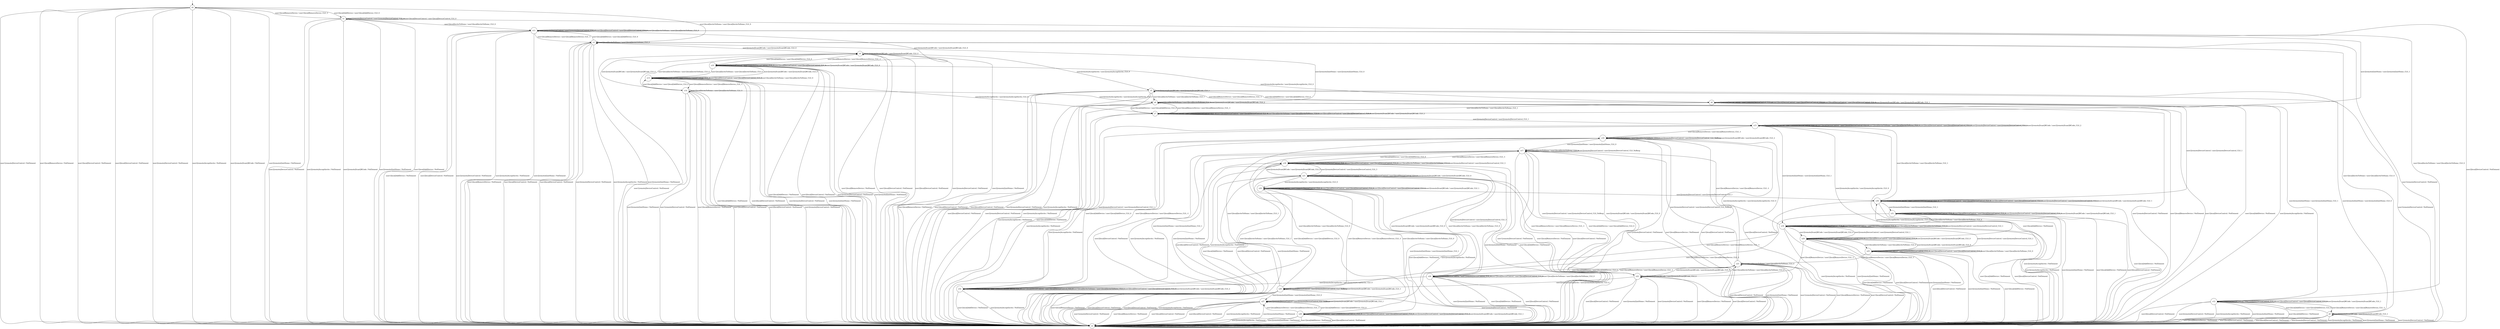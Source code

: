 digraph g {

	s0 [shape="circle" label="s0"];
	s1 [shape="circle" label="s1"];
	s2 [shape="circle" label="s2"];
	s3 [shape="circle" label="s3"];
	s4 [shape="circle" label="s4"];
	s5 [shape="circle" label="s5"];
	s6 [shape="circle" label="s6"];
	s7 [shape="circle" label="s7"];
	s8 [shape="circle" label="s8"];
	s9 [shape="circle" label="s9"];
	s10 [shape="circle" label="s10"];
	s11 [shape="circle" label="s11"];
	s12 [shape="circle" label="s12"];
	s13 [shape="circle" label="s13"];
	s14 [shape="circle" label="s14"];
	s15 [shape="circle" label="s15"];
	s16 [shape="circle" label="s16"];
	s17 [shape="circle" label="s17"];
	s18 [shape="circle" label="s18"];
	s19 [shape="circle" label="s19"];
	s20 [shape="circle" label="s20"];
	s21 [shape="circle" label="s21"];
	s22 [shape="circle" label="s22"];
	s23 [shape="circle" label="s23"];
	s24 [shape="circle" label="s24"];
	s25 [shape="circle" label="s25"];
	s26 [shape="circle" label="s26"];
	s27 [shape="circle" label="s27"];
	s28 [shape="circle" label="s28"];
	s29 [shape="circle" label="s29"];
	s30 [shape="circle" label="s30"];
	s31 [shape="circle" label="s31"];
	s32 [shape="circle" label="s32"];
	s0 -> s2 [label="user1|remote|DeviceControl / NoElement"];
	s0 -> s1 [label="user1|local|AddDevice / user1|local|AddDevice_CLS_0"];
	s0 -> s2 [label="user1|local|RemoveDevice / NoElement"];
	s0 -> s2 [label="user1|local|DeviceControl / NoElement"];
	s0 -> s3 [label="user1|local|InviteToHome / user1|local|InviteToHome_CLS_0"];
	s0 -> s2 [label="user2|local|DeviceControl / NoElement"];
	s0 -> s2 [label="user2|remote|DeviceControl / NoElement"];
	s0 -> s2 [label="user2|remote|AcceptInvite / NoElement"];
	s0 -> s2 [label="user2|remote|ScanQRCode / NoElement"];
	s0 -> s2 [label="user2|remote|QuitHome / NoElement"];
	s1 -> s1 [label="user1|remote|DeviceControl / user1|remote|DeviceControl_CLS_-1"];
	s1 -> s2 [label="user1|local|AddDevice / NoElement"];
	s1 -> s0 [label="user1|local|RemoveDevice / user1|local|RemoveDevice_CLS_-1"];
	s1 -> s1 [label="user1|local|DeviceControl / user1|local|DeviceControl_CLS_0"];
	s1 -> s11 [label="user1|local|InviteToHome / user1|local|InviteToHome_CLS_0"];
	s1 -> s2 [label="user2|local|DeviceControl / NoElement"];
	s1 -> s2 [label="user2|remote|DeviceControl / NoElement"];
	s1 -> s2 [label="user2|remote|AcceptInvite / NoElement"];
	s1 -> s2 [label="user2|remote|ScanQRCode / NoElement"];
	s1 -> s2 [label="user2|remote|QuitHome / NoElement"];
	s2 -> s2 [label="user1|remote|DeviceControl / NoElement"];
	s2 -> s2 [label="user1|local|AddDevice / NoElement"];
	s2 -> s2 [label="user1|local|RemoveDevice / NoElement"];
	s2 -> s2 [label="user1|local|DeviceControl / NoElement"];
	s2 -> s2 [label="user1|local|InviteToHome / NoElement"];
	s2 -> s2 [label="user2|local|DeviceControl / NoElement"];
	s2 -> s2 [label="user2|remote|DeviceControl / NoElement"];
	s2 -> s2 [label="user2|remote|AcceptInvite / NoElement"];
	s2 -> s2 [label="user2|remote|ScanQRCode / NoElement"];
	s2 -> s2 [label="user2|remote|QuitHome / NoElement"];
	s3 -> s2 [label="user1|remote|DeviceControl / NoElement"];
	s3 -> s11 [label="user1|local|AddDevice / user1|local|AddDevice_CLS_0"];
	s3 -> s2 [label="user1|local|RemoveDevice / NoElement"];
	s3 -> s2 [label="user1|local|DeviceControl / NoElement"];
	s3 -> s3 [label="user1|local|InviteToHome / user1|local|InviteToHome_CLS_0"];
	s3 -> s2 [label="user2|local|DeviceControl / NoElement"];
	s3 -> s2 [label="user2|remote|DeviceControl / NoElement"];
	s3 -> s2 [label="user2|remote|AcceptInvite / NoElement"];
	s3 -> s4 [label="user2|remote|ScanQRCode / user2|remote|ScanQRCode_CLS_0"];
	s3 -> s2 [label="user2|remote|QuitHome / NoElement"];
	s4 -> s2 [label="user1|remote|DeviceControl / NoElement"];
	s4 -> s10 [label="user1|local|AddDevice / user1|local|AddDevice_CLS_0"];
	s4 -> s2 [label="user1|local|RemoveDevice / NoElement"];
	s4 -> s2 [label="user1|local|DeviceControl / NoElement"];
	s4 -> s14 [label="user1|local|InviteToHome / user1|local|InviteToHome_CLS_0"];
	s4 -> s2 [label="user2|local|DeviceControl / NoElement"];
	s4 -> s2 [label="user2|remote|DeviceControl / NoElement"];
	s4 -> s5 [label="user2|remote|AcceptInvite / user2|remote|AcceptInvite_CLS_0"];
	s4 -> s4 [label="user2|remote|ScanQRCode / user2|remote|ScanQRCode_CLS_0"];
	s4 -> s2 [label="user2|remote|QuitHome / NoElement"];
	s5 -> s2 [label="user1|remote|DeviceControl / NoElement"];
	s5 -> s8 [label="user1|local|AddDevice / user1|local|AddDevice_CLS_0"];
	s5 -> s2 [label="user1|local|RemoveDevice / NoElement"];
	s5 -> s2 [label="user1|local|DeviceControl / NoElement"];
	s5 -> s6 [label="user1|local|InviteToHome / user1|local|InviteToHome_CLS_1"];
	s5 -> s2 [label="user2|local|DeviceControl / NoElement"];
	s5 -> s2 [label="user2|remote|DeviceControl / NoElement"];
	s5 -> s2 [label="user2|remote|AcceptInvite / NoElement"];
	s5 -> s5 [label="user2|remote|ScanQRCode / user2|remote|ScanQRCode_CLS_1"];
	s5 -> s9 [label="user2|remote|QuitHome / user2|remote|QuitHome_CLS_0"];
	s6 -> s2 [label="user1|remote|DeviceControl / NoElement"];
	s6 -> s7 [label="user1|local|AddDevice / user1|local|AddDevice_CLS_0"];
	s6 -> s2 [label="user1|local|RemoveDevice / NoElement"];
	s6 -> s2 [label="user1|local|DeviceControl / NoElement"];
	s6 -> s6 [label="user1|local|InviteToHome / user1|local|InviteToHome_CLS_1"];
	s6 -> s2 [label="user2|local|DeviceControl / NoElement"];
	s6 -> s2 [label="user2|remote|DeviceControl / NoElement"];
	s6 -> s2 [label="user2|remote|AcceptInvite / NoElement"];
	s6 -> s6 [label="user2|remote|ScanQRCode / user2|remote|ScanQRCode_CLS_2"];
	s6 -> s3 [label="user2|remote|QuitHome / user2|remote|QuitHome_CLS_0"];
	s7 -> s7 [label="user1|remote|DeviceControl / user1|remote|DeviceControl_CLS_-1"];
	s7 -> s2 [label="user1|local|AddDevice / NoElement"];
	s7 -> s6 [label="user1|local|RemoveDevice / user1|local|RemoveDevice_CLS_-1"];
	s7 -> s7 [label="user1|local|DeviceControl / user1|local|DeviceControl_CLS_0"];
	s7 -> s7 [label="user1|local|InviteToHome / user1|local|InviteToHome_CLS_1"];
	s7 -> s7 [label="user2|local|DeviceControl / user2|local|DeviceControl_CLS_0"];
	s7 -> s15 [label="user2|remote|DeviceControl / user2|remote|DeviceControl_CLS_1"];
	s7 -> s2 [label="user2|remote|AcceptInvite / NoElement"];
	s7 -> s7 [label="user2|remote|ScanQRCode / user2|remote|ScanQRCode_CLS_2"];
	s7 -> s11 [label="user2|remote|QuitHome / user2|remote|QuitHome_CLS_1"];
	s8 -> s8 [label="user1|remote|DeviceControl / user1|remote|DeviceControl_CLS_-1"];
	s8 -> s2 [label="user1|local|AddDevice / NoElement"];
	s8 -> s5 [label="user1|local|RemoveDevice / user1|local|RemoveDevice_CLS_-1"];
	s8 -> s8 [label="user1|local|DeviceControl / user1|local|DeviceControl_CLS_0"];
	s8 -> s7 [label="user1|local|InviteToHome / user1|local|InviteToHome_CLS_1"];
	s8 -> s8 [label="user2|local|DeviceControl / user2|local|DeviceControl_CLS_0"];
	s8 -> s30 [label="user2|remote|DeviceControl / user2|remote|DeviceControl_CLS_1"];
	s8 -> s2 [label="user2|remote|AcceptInvite / NoElement"];
	s8 -> s8 [label="user2|remote|ScanQRCode / user2|remote|ScanQRCode_CLS_1"];
	s8 -> s12 [label="user2|remote|QuitHome / user2|remote|QuitHome_CLS_1"];
	s9 -> s2 [label="user1|remote|DeviceControl / NoElement"];
	s9 -> s12 [label="user1|local|AddDevice / user1|local|AddDevice_CLS_0"];
	s9 -> s2 [label="user1|local|RemoveDevice / NoElement"];
	s9 -> s2 [label="user1|local|DeviceControl / NoElement"];
	s9 -> s3 [label="user1|local|InviteToHome / user1|local|InviteToHome_CLS_0"];
	s9 -> s2 [label="user2|local|DeviceControl / NoElement"];
	s9 -> s2 [label="user2|remote|DeviceControl / NoElement"];
	s9 -> s2 [label="user2|remote|AcceptInvite / NoElement"];
	s9 -> s9 [label="user2|remote|ScanQRCode / user2|remote|ScanQRCode_CLS_1"];
	s9 -> s2 [label="user2|remote|QuitHome / NoElement"];
	s10 -> s10 [label="user1|remote|DeviceControl / user1|remote|DeviceControl_CLS_-1"];
	s10 -> s2 [label="user1|local|AddDevice / NoElement"];
	s10 -> s4 [label="user1|local|RemoveDevice / user1|local|RemoveDevice_CLS_-1"];
	s10 -> s10 [label="user1|local|DeviceControl / user1|local|DeviceControl_CLS_0"];
	s10 -> s13 [label="user1|local|InviteToHome / user1|local|InviteToHome_CLS_0"];
	s10 -> s2 [label="user2|local|DeviceControl / NoElement"];
	s10 -> s2 [label="user2|remote|DeviceControl / NoElement"];
	s10 -> s8 [label="user2|remote|AcceptInvite / user2|remote|AcceptInvite_CLS_0"];
	s10 -> s10 [label="user2|remote|ScanQRCode / user2|remote|ScanQRCode_CLS_0"];
	s10 -> s2 [label="user2|remote|QuitHome / NoElement"];
	s11 -> s11 [label="user1|remote|DeviceControl / user1|remote|DeviceControl_CLS_-1"];
	s11 -> s2 [label="user1|local|AddDevice / NoElement"];
	s11 -> s3 [label="user1|local|RemoveDevice / user1|local|RemoveDevice_CLS_-1"];
	s11 -> s11 [label="user1|local|DeviceControl / user1|local|DeviceControl_CLS_0"];
	s11 -> s11 [label="user1|local|InviteToHome / user1|local|InviteToHome_CLS_0"];
	s11 -> s2 [label="user2|local|DeviceControl / NoElement"];
	s11 -> s2 [label="user2|remote|DeviceControl / NoElement"];
	s11 -> s2 [label="user2|remote|AcceptInvite / NoElement"];
	s11 -> s10 [label="user2|remote|ScanQRCode / user2|remote|ScanQRCode_CLS_0"];
	s11 -> s2 [label="user2|remote|QuitHome / NoElement"];
	s12 -> s12 [label="user1|remote|DeviceControl / user1|remote|DeviceControl_CLS_-1"];
	s12 -> s2 [label="user1|local|AddDevice / NoElement"];
	s12 -> s9 [label="user1|local|RemoveDevice / user1|local|RemoveDevice_CLS_-1"];
	s12 -> s12 [label="user1|local|DeviceControl / user1|local|DeviceControl_CLS_0"];
	s12 -> s11 [label="user1|local|InviteToHome / user1|local|InviteToHome_CLS_0"];
	s12 -> s2 [label="user2|local|DeviceControl / NoElement"];
	s12 -> s2 [label="user2|remote|DeviceControl / NoElement"];
	s12 -> s2 [label="user2|remote|AcceptInvite / NoElement"];
	s12 -> s12 [label="user2|remote|ScanQRCode / user2|remote|ScanQRCode_CLS_1"];
	s12 -> s2 [label="user2|remote|QuitHome / NoElement"];
	s13 -> s13 [label="user1|remote|DeviceControl / user1|remote|DeviceControl_CLS_-1"];
	s13 -> s2 [label="user1|local|AddDevice / NoElement"];
	s13 -> s14 [label="user1|local|RemoveDevice / user1|local|RemoveDevice_CLS_-1"];
	s13 -> s13 [label="user1|local|DeviceControl / user1|local|DeviceControl_CLS_0"];
	s13 -> s13 [label="user1|local|InviteToHome / user1|local|InviteToHome_CLS_0"];
	s13 -> s2 [label="user2|local|DeviceControl / NoElement"];
	s13 -> s2 [label="user2|remote|DeviceControl / NoElement"];
	s13 -> s7 [label="user2|remote|AcceptInvite / user2|remote|AcceptInvite_CLS_0"];
	s13 -> s10 [label="user2|remote|ScanQRCode / user2|remote|ScanQRCode_CLS_0"];
	s13 -> s2 [label="user2|remote|QuitHome / NoElement"];
	s14 -> s2 [label="user1|remote|DeviceControl / NoElement"];
	s14 -> s13 [label="user1|local|AddDevice / user1|local|AddDevice_CLS_0"];
	s14 -> s2 [label="user1|local|RemoveDevice / NoElement"];
	s14 -> s2 [label="user1|local|DeviceControl / NoElement"];
	s14 -> s14 [label="user1|local|InviteToHome / user1|local|InviteToHome_CLS_0"];
	s14 -> s2 [label="user2|local|DeviceControl / NoElement"];
	s14 -> s2 [label="user2|remote|DeviceControl / NoElement"];
	s14 -> s6 [label="user2|remote|AcceptInvite / user2|remote|AcceptInvite_CLS_0"];
	s14 -> s4 [label="user2|remote|ScanQRCode / user2|remote|ScanQRCode_CLS_0"];
	s14 -> s2 [label="user2|remote|QuitHome / NoElement"];
	s15 -> s15 [label="user1|remote|DeviceControl / user1|remote|DeviceControl_CLS_-1"];
	s15 -> s2 [label="user1|local|AddDevice / NoElement"];
	s15 -> s16 [label="user1|local|RemoveDevice / user1|local|RemoveDevice_CLS_-1"];
	s15 -> s15 [label="user1|local|DeviceControl / user1|local|DeviceControl_CLS_0"];
	s15 -> s15 [label="user1|local|InviteToHome / user1|local|InviteToHome_CLS_1"];
	s15 -> s15 [label="user2|local|DeviceControl / user2|local|DeviceControl_CLS_0"];
	s15 -> s15 [label="user2|remote|DeviceControl / user2|remote|DeviceControl_CLS_1"];
	s15 -> s2 [label="user2|remote|AcceptInvite / NoElement"];
	s15 -> s15 [label="user2|remote|ScanQRCode / user2|remote|ScanQRCode_CLS_2"];
	s15 -> s19 [label="user2|remote|QuitHome / user2|remote|QuitHome_CLS_1"];
	s16 -> s2 [label="user1|remote|DeviceControl / NoElement"];
	s16 -> s32 [label="user1|local|AddDevice / user1|local|AddDevice_CLS_0"];
	s16 -> s2 [label="user1|local|RemoveDevice / NoElement"];
	s16 -> s2 [label="user1|local|DeviceControl / NoElement"];
	s16 -> s16 [label="user1|local|InviteToHome / user1|local|InviteToHome_CLS_1"];
	s16 -> s2 [label="user2|local|DeviceControl / NoElement"];
	s16 -> s16 [label="user2|remote|DeviceControl / user2|remote|DeviceControl_CLS_NoResp"];
	s16 -> s2 [label="user2|remote|AcceptInvite / NoElement"];
	s16 -> s16 [label="user2|remote|ScanQRCode / user2|remote|ScanQRCode_CLS_2"];
	s16 -> s17 [label="user2|remote|QuitHome / user2|remote|QuitHome_CLS_0"];
	s17 -> s2 [label="user1|remote|DeviceControl / NoElement"];
	s17 -> s18 [label="user1|local|AddDevice / user1|local|AddDevice_CLS_0"];
	s17 -> s2 [label="user1|local|RemoveDevice / NoElement"];
	s17 -> s2 [label="user1|local|DeviceControl / NoElement"];
	s17 -> s17 [label="user1|local|InviteToHome / user1|local|InviteToHome_CLS_0"];
	s17 -> s2 [label="user2|local|DeviceControl / NoElement"];
	s17 -> s17 [label="user2|remote|DeviceControl / user2|remote|DeviceControl_CLS_NoResp"];
	s17 -> s2 [label="user2|remote|AcceptInvite / NoElement"];
	s17 -> s22 [label="user2|remote|ScanQRCode / user2|remote|ScanQRCode_CLS_0"];
	s17 -> s2 [label="user2|remote|QuitHome / NoElement"];
	s18 -> s18 [label="user1|remote|DeviceControl / user1|remote|DeviceControl_CLS_-1"];
	s18 -> s2 [label="user1|local|AddDevice / NoElement"];
	s18 -> s17 [label="user1|local|RemoveDevice / user1|local|RemoveDevice_CLS_-1"];
	s18 -> s18 [label="user1|local|DeviceControl / user1|local|DeviceControl_CLS_0"];
	s18 -> s18 [label="user1|local|InviteToHome / user1|local|InviteToHome_CLS_0"];
	s18 -> s2 [label="user2|local|DeviceControl / NoElement"];
	s18 -> s18 [label="user2|remote|DeviceControl / user2|remote|DeviceControl_CLS_3"];
	s18 -> s2 [label="user2|remote|AcceptInvite / NoElement"];
	s18 -> s21 [label="user2|remote|ScanQRCode / user2|remote|ScanQRCode_CLS_0"];
	s18 -> s2 [label="user2|remote|QuitHome / NoElement"];
	s19 -> s19 [label="user1|remote|DeviceControl / user1|remote|DeviceControl_CLS_-1"];
	s19 -> s2 [label="user1|local|AddDevice / NoElement"];
	s19 -> s17 [label="user1|local|RemoveDevice / user1|local|RemoveDevice_CLS_-1"];
	s19 -> s19 [label="user1|local|DeviceControl / user1|local|DeviceControl_CLS_0"];
	s19 -> s19 [label="user1|local|InviteToHome / user1|local|InviteToHome_CLS_0"];
	s19 -> s2 [label="user2|local|DeviceControl / NoElement"];
	s19 -> s19 [label="user2|remote|DeviceControl / user2|remote|DeviceControl_CLS_1"];
	s19 -> s2 [label="user2|remote|AcceptInvite / NoElement"];
	s19 -> s20 [label="user2|remote|ScanQRCode / user2|remote|ScanQRCode_CLS_0"];
	s19 -> s2 [label="user2|remote|QuitHome / NoElement"];
	s20 -> s20 [label="user1|remote|DeviceControl / user1|remote|DeviceControl_CLS_-1"];
	s20 -> s2 [label="user1|local|AddDevice / NoElement"];
	s20 -> s22 [label="user1|local|RemoveDevice / user1|local|RemoveDevice_CLS_-1"];
	s20 -> s20 [label="user1|local|DeviceControl / user1|local|DeviceControl_CLS_0"];
	s20 -> s25 [label="user1|local|InviteToHome / user1|local|InviteToHome_CLS_0"];
	s20 -> s2 [label="user2|local|DeviceControl / NoElement"];
	s20 -> s19 [label="user2|remote|DeviceControl / user2|remote|DeviceControl_CLS_1"];
	s20 -> s30 [label="user2|remote|AcceptInvite / user2|remote|AcceptInvite_CLS_0"];
	s20 -> s20 [label="user2|remote|ScanQRCode / user2|remote|ScanQRCode_CLS_0"];
	s20 -> s2 [label="user2|remote|QuitHome / NoElement"];
	s21 -> s21 [label="user1|remote|DeviceControl / user1|remote|DeviceControl_CLS_-1"];
	s21 -> s2 [label="user1|local|AddDevice / NoElement"];
	s21 -> s22 [label="user1|local|RemoveDevice / user1|local|RemoveDevice_CLS_-1"];
	s21 -> s21 [label="user1|local|DeviceControl / user1|local|DeviceControl_CLS_0"];
	s21 -> s24 [label="user1|local|InviteToHome / user1|local|InviteToHome_CLS_0"];
	s21 -> s2 [label="user2|local|DeviceControl / NoElement"];
	s21 -> s18 [label="user2|remote|DeviceControl / user2|remote|DeviceControl_CLS_3"];
	s21 -> s29 [label="user2|remote|AcceptInvite / user2|remote|AcceptInvite_CLS_0"];
	s21 -> s21 [label="user2|remote|ScanQRCode / user2|remote|ScanQRCode_CLS_0"];
	s21 -> s2 [label="user2|remote|QuitHome / NoElement"];
	s22 -> s2 [label="user1|remote|DeviceControl / NoElement"];
	s22 -> s21 [label="user1|local|AddDevice / user1|local|AddDevice_CLS_0"];
	s22 -> s2 [label="user1|local|RemoveDevice / NoElement"];
	s22 -> s2 [label="user1|local|DeviceControl / NoElement"];
	s22 -> s23 [label="user1|local|InviteToHome / user1|local|InviteToHome_CLS_0"];
	s22 -> s2 [label="user2|local|DeviceControl / NoElement"];
	s22 -> s17 [label="user2|remote|DeviceControl / user2|remote|DeviceControl_CLS_NoResp"];
	s22 -> s26 [label="user2|remote|AcceptInvite / user2|remote|AcceptInvite_CLS_0"];
	s22 -> s22 [label="user2|remote|ScanQRCode / user2|remote|ScanQRCode_CLS_0"];
	s22 -> s2 [label="user2|remote|QuitHome / NoElement"];
	s23 -> s2 [label="user1|remote|DeviceControl / NoElement"];
	s23 -> s24 [label="user1|local|AddDevice / user1|local|AddDevice_CLS_0"];
	s23 -> s2 [label="user1|local|RemoveDevice / NoElement"];
	s23 -> s2 [label="user1|local|DeviceControl / NoElement"];
	s23 -> s23 [label="user1|local|InviteToHome / user1|local|InviteToHome_CLS_0"];
	s23 -> s2 [label="user2|local|DeviceControl / NoElement"];
	s23 -> s17 [label="user2|remote|DeviceControl / user2|remote|DeviceControl_CLS_NoResp"];
	s23 -> s16 [label="user2|remote|AcceptInvite / user2|remote|AcceptInvite_CLS_0"];
	s23 -> s22 [label="user2|remote|ScanQRCode / user2|remote|ScanQRCode_CLS_0"];
	s23 -> s2 [label="user2|remote|QuitHome / NoElement"];
	s24 -> s24 [label="user1|remote|DeviceControl / user1|remote|DeviceControl_CLS_-1"];
	s24 -> s2 [label="user1|local|AddDevice / NoElement"];
	s24 -> s23 [label="user1|local|RemoveDevice / user1|local|RemoveDevice_CLS_-1"];
	s24 -> s24 [label="user1|local|DeviceControl / user1|local|DeviceControl_CLS_0"];
	s24 -> s24 [label="user1|local|InviteToHome / user1|local|InviteToHome_CLS_0"];
	s24 -> s2 [label="user2|local|DeviceControl / NoElement"];
	s24 -> s18 [label="user2|remote|DeviceControl / user2|remote|DeviceControl_CLS_3"];
	s24 -> s32 [label="user2|remote|AcceptInvite / user2|remote|AcceptInvite_CLS_0"];
	s24 -> s21 [label="user2|remote|ScanQRCode / user2|remote|ScanQRCode_CLS_0"];
	s24 -> s2 [label="user2|remote|QuitHome / NoElement"];
	s25 -> s25 [label="user1|remote|DeviceControl / user1|remote|DeviceControl_CLS_-1"];
	s25 -> s2 [label="user1|local|AddDevice / NoElement"];
	s25 -> s23 [label="user1|local|RemoveDevice / user1|local|RemoveDevice_CLS_-1"];
	s25 -> s25 [label="user1|local|DeviceControl / user1|local|DeviceControl_CLS_0"];
	s25 -> s25 [label="user1|local|InviteToHome / user1|local|InviteToHome_CLS_0"];
	s25 -> s2 [label="user2|local|DeviceControl / NoElement"];
	s25 -> s19 [label="user2|remote|DeviceControl / user2|remote|DeviceControl_CLS_1"];
	s25 -> s15 [label="user2|remote|AcceptInvite / user2|remote|AcceptInvite_CLS_0"];
	s25 -> s20 [label="user2|remote|ScanQRCode / user2|remote|ScanQRCode_CLS_0"];
	s25 -> s2 [label="user2|remote|QuitHome / NoElement"];
	s26 -> s2 [label="user1|remote|DeviceControl / NoElement"];
	s26 -> s29 [label="user1|local|AddDevice / user1|local|AddDevice_CLS_0"];
	s26 -> s2 [label="user1|local|RemoveDevice / NoElement"];
	s26 -> s2 [label="user1|local|DeviceControl / NoElement"];
	s26 -> s16 [label="user1|local|InviteToHome / user1|local|InviteToHome_CLS_1"];
	s26 -> s2 [label="user2|local|DeviceControl / NoElement"];
	s26 -> s26 [label="user2|remote|DeviceControl / user2|remote|DeviceControl_CLS_NoResp"];
	s26 -> s2 [label="user2|remote|AcceptInvite / NoElement"];
	s26 -> s26 [label="user2|remote|ScanQRCode / user2|remote|ScanQRCode_CLS_1"];
	s26 -> s27 [label="user2|remote|QuitHome / user2|remote|QuitHome_CLS_0"];
	s27 -> s2 [label="user1|remote|DeviceControl / NoElement"];
	s27 -> s28 [label="user1|local|AddDevice / user1|local|AddDevice_CLS_0"];
	s27 -> s2 [label="user1|local|RemoveDevice / NoElement"];
	s27 -> s2 [label="user1|local|DeviceControl / NoElement"];
	s27 -> s17 [label="user1|local|InviteToHome / user1|local|InviteToHome_CLS_0"];
	s27 -> s2 [label="user2|local|DeviceControl / NoElement"];
	s27 -> s27 [label="user2|remote|DeviceControl / user2|remote|DeviceControl_CLS_NoResp"];
	s27 -> s2 [label="user2|remote|AcceptInvite / NoElement"];
	s27 -> s27 [label="user2|remote|ScanQRCode / user2|remote|ScanQRCode_CLS_1"];
	s27 -> s2 [label="user2|remote|QuitHome / NoElement"];
	s28 -> s28 [label="user1|remote|DeviceControl / user1|remote|DeviceControl_CLS_-1"];
	s28 -> s2 [label="user1|local|AddDevice / NoElement"];
	s28 -> s27 [label="user1|local|RemoveDevice / user1|local|RemoveDevice_CLS_-1"];
	s28 -> s28 [label="user1|local|DeviceControl / user1|local|DeviceControl_CLS_0"];
	s28 -> s18 [label="user1|local|InviteToHome / user1|local|InviteToHome_CLS_0"];
	s28 -> s2 [label="user2|local|DeviceControl / NoElement"];
	s28 -> s28 [label="user2|remote|DeviceControl / user2|remote|DeviceControl_CLS_3"];
	s28 -> s2 [label="user2|remote|AcceptInvite / NoElement"];
	s28 -> s28 [label="user2|remote|ScanQRCode / user2|remote|ScanQRCode_CLS_1"];
	s28 -> s2 [label="user2|remote|QuitHome / NoElement"];
	s29 -> s29 [label="user1|remote|DeviceControl / user1|remote|DeviceControl_CLS_-1"];
	s29 -> s2 [label="user1|local|AddDevice / NoElement"];
	s29 -> s26 [label="user1|local|RemoveDevice / user1|local|RemoveDevice_CLS_-1"];
	s29 -> s29 [label="user1|local|DeviceControl / user1|local|DeviceControl_CLS_0"];
	s29 -> s32 [label="user1|local|InviteToHome / user1|local|InviteToHome_CLS_1"];
	s29 -> s29 [label="user2|local|DeviceControl / user2|local|DeviceControl_CLS_0"];
	s29 -> s30 [label="user2|remote|DeviceControl / user2|remote|DeviceControl_CLS_1"];
	s29 -> s2 [label="user2|remote|AcceptInvite / NoElement"];
	s29 -> s29 [label="user2|remote|ScanQRCode / user2|remote|ScanQRCode_CLS_1"];
	s29 -> s28 [label="user2|remote|QuitHome / user2|remote|QuitHome_CLS_1"];
	s30 -> s30 [label="user1|remote|DeviceControl / user1|remote|DeviceControl_CLS_-1"];
	s30 -> s2 [label="user1|local|AddDevice / NoElement"];
	s30 -> s26 [label="user1|local|RemoveDevice / user1|local|RemoveDevice_CLS_-1"];
	s30 -> s30 [label="user1|local|DeviceControl / user1|local|DeviceControl_CLS_0"];
	s30 -> s15 [label="user1|local|InviteToHome / user1|local|InviteToHome_CLS_1"];
	s30 -> s30 [label="user2|local|DeviceControl / user2|local|DeviceControl_CLS_0"];
	s30 -> s30 [label="user2|remote|DeviceControl / user2|remote|DeviceControl_CLS_1"];
	s30 -> s2 [label="user2|remote|AcceptInvite / NoElement"];
	s30 -> s30 [label="user2|remote|ScanQRCode / user2|remote|ScanQRCode_CLS_1"];
	s30 -> s31 [label="user2|remote|QuitHome / user2|remote|QuitHome_CLS_1"];
	s31 -> s31 [label="user1|remote|DeviceControl / user1|remote|DeviceControl_CLS_-1"];
	s31 -> s2 [label="user1|local|AddDevice / NoElement"];
	s31 -> s27 [label="user1|local|RemoveDevice / user1|local|RemoveDevice_CLS_-1"];
	s31 -> s31 [label="user1|local|DeviceControl / user1|local|DeviceControl_CLS_0"];
	s31 -> s19 [label="user1|local|InviteToHome / user1|local|InviteToHome_CLS_0"];
	s31 -> s2 [label="user2|local|DeviceControl / NoElement"];
	s31 -> s31 [label="user2|remote|DeviceControl / user2|remote|DeviceControl_CLS_1"];
	s31 -> s2 [label="user2|remote|AcceptInvite / NoElement"];
	s31 -> s31 [label="user2|remote|ScanQRCode / user2|remote|ScanQRCode_CLS_1"];
	s31 -> s2 [label="user2|remote|QuitHome / NoElement"];
	s32 -> s32 [label="user1|remote|DeviceControl / user1|remote|DeviceControl_CLS_-1"];
	s32 -> s2 [label="user1|local|AddDevice / NoElement"];
	s32 -> s16 [label="user1|local|RemoveDevice / user1|local|RemoveDevice_CLS_-1"];
	s32 -> s32 [label="user1|local|DeviceControl / user1|local|DeviceControl_CLS_0"];
	s32 -> s32 [label="user1|local|InviteToHome / user1|local|InviteToHome_CLS_1"];
	s32 -> s32 [label="user2|local|DeviceControl / user2|local|DeviceControl_CLS_0"];
	s32 -> s15 [label="user2|remote|DeviceControl / user2|remote|DeviceControl_CLS_1"];
	s32 -> s2 [label="user2|remote|AcceptInvite / NoElement"];
	s32 -> s32 [label="user2|remote|ScanQRCode / user2|remote|ScanQRCode_CLS_2"];
	s32 -> s18 [label="user2|remote|QuitHome / user2|remote|QuitHome_CLS_1"];

__start0 [label="" shape="none" width="0" height="0"];
__start0 -> s0;

}
